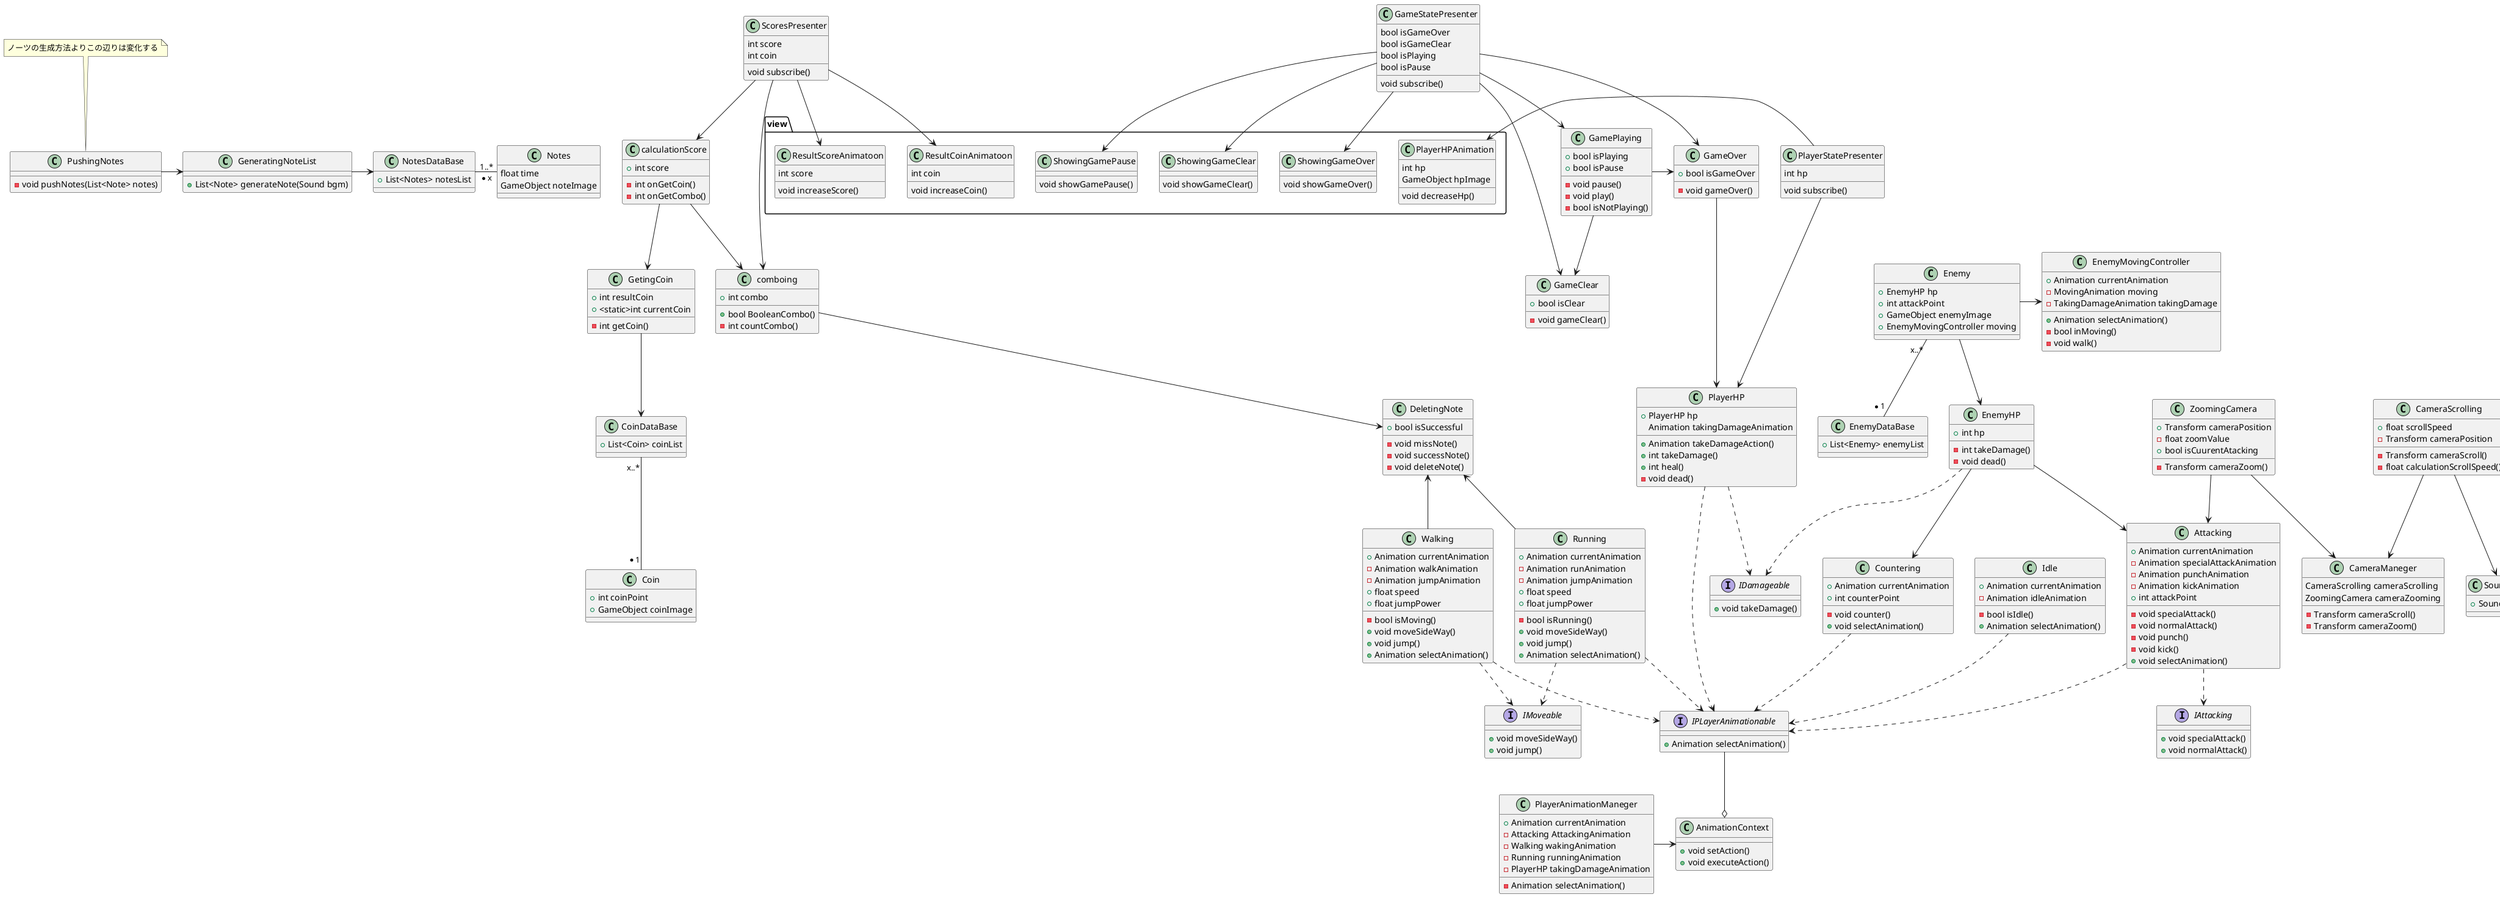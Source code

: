@startuml RhythmGameSceneArchitecture
class GeneratingNoteList{
    +List<Note> generateNote(Sound bgm)
}
class Notes{
    float time
    GameObject noteImage
}
class NotesDataBase{
    +List<Notes> notesList
}
class PushingNotes{
    -void pushNotes(List<Note> notes)
}
note top of PushingNotes
    ノーツの生成方法よりこの辺りは変化する
end note
class DeletingNote{
    +bool isSuccessful
    -void missNote()
    -void successNote()
    -void deleteNote()
}
class Walking{
    +Animation currentAnimation
    -Animation walkAnimation
    -Animation jumpAnimation
    +float speed
    +float jumpPower
    -bool isMoving()
    +void moveSideWay()
    +void jump()
    +Animation selectAnimation()
}
class Running{
    +Animation currentAnimation
    -Animation runAnimation
    -Animation jumpAnimation
    +float speed
    +float jumpPower
    -bool isRunning()
    +void moveSideWay()
    +void jump()
    +Animation selectAnimation()
}
class Idle{
    +Animation currentAnimation
    -Animation idleAnimation
    -bool isIdle()
    +Animation selectAnimation()
}
class EnemyMovingController{
    +Animation currentAnimation
    -MovingAnimation moving
    -TakingDamageAnimation takingDamage
    +Animation selectAnimation()
    -bool inMoving()
    -void walk()
}
class EnemyHP{
    +int hp
    -int takeDamage()
    -void dead()
}
class PlayerHP{
    +PlayerHP hp
    Animation takingDamageAnimation
    +Animation takeDamageAction()
    +int takeDamage()
    +int heal()
    -void dead()
}
class Attacking{
    +Animation currentAnimation
    -Animation specialAttackAnimation
    -Animation punchAnimation
    -Animation kickAnimation
    +int attackPoint
    -void specialAttack()
    -void normalAttack()
    -void punch()
    -void kick()
    +void selectAnimation()
}
class Countering{
    +Animation currentAnimation
    +int counterPoint
    -void counter()
    +void selectAnimation()
}
class AnimationContext{
    +void setAction()
    +void executeAction()
}
class PlayerAnimationManeger{
    +Animation currentAnimation
    -Attacking AttackingAnimation
    -Walking wakingAnimation
    -Running runningAnimation
    -PlayerHP takingDamageAnimation
    -Animation selectAnimation()
}
class Coin{
    +int coinPoint
    +GameObject coinImage
}
class CoinDataBase{
    +List<Coin> coinList
}
class GetingCoin{
    +int resultCoin
    +<static>int currentCoin
    -int getCoin()
}
class Skin{
    +GameObject ClothImage
}
class SkinDataBase{
    +List<Cloth> clothList 
}
class PossessionSkin{
    +<static>List<Cloth> possessionCloth
}
class Enemy{
    +EnemyHP hp
    +int attackPoint
    +GameObject enemyImage
    +EnemyMovingController moving
}
class SelectingSkin{
    +Cloth currentCloth
    +Cloth selectCloth()
}
class EnemyDataBase{
    +List<Enemy> enemyList
}
class CameraScrolling{
    +float scrollSpeed
    -Transform cameraPosition
    -Transform cameraScroll()
    -float calculationScrollSpeed()
}
class SoundingBGM{
    +Sound bgm
}
class ZoomingCamera{
    +Transform cameraPosition
    -float zoomValue
    +bool isCuurentAtacking
    -Transform cameraZoom()
}
class CameraManeger{
    CameraScrolling cameraScrolling
    ZoomingCamera cameraZooming
    -Transform cameraScroll()
    -Transform cameraZoom()
}
interface IDamageable{
    +void takeDamage()
}
interface IAttacking{
    +void specialAttack()
    +void normalAttack()
}
interface ISelectItemable{
    +void selectItem()
}
interface IMoveable{
    +void moveSideWay()
    +void jump()
}
interface IPLayerAnimationable{
    +Animation selectAnimation()
}
class calculationScore{
    +int score
    -int onGetCoin()
    -int onGetCombo()
}
class comboing{
    +int combo
    +bool BooleanCombo()
    -int countCombo()
}
class GameOver{
    +bool isGameOver
    -void gameOver()
}
class GameClear{
    +bool isClear
    -void gameClear()
}
class GamePlaying{
    +bool isPlaying
    +bool isPause
    -void pause()
    -void play()
    -bool isNotPlaying()
}
class GameStatePresenter{
    bool isGameOver
    bool isGameClear
    bool isPlaying
    bool isPause
    void subscribe()
}
class ScoresPresenter{
    int score
    int coin
    void subscribe()
}
class PlayerStatePresenter{
    int hp
    void subscribe()
}
namespace view{
class ResultScoreAnimatoon{
    int score
    void increaseScore()
}
class ResultCoinAnimatoon{
    int coin
    void increaseCoin()
}
class ShowingGameOver{
    void showGameOver()
}
class ShowingGameClear{
    void showGameClear()
}
class ShowingGamePause{
    void showGamePause()
}
class PlayerHPAnimation{
    int hp
    GameObject hpImage
    void decreaseHp()
}
}
GeneratingNoteList->NotesDataBase
NotesDataBase "1..*" - "*x" Notes
PushingNotes->GeneratingNoteList
Enemy "x..*" -- "*1" EnemyDataBase
Enemy->EnemyMovingController
Enemy-->EnemyHP
EnemyHP..>IDamageable
PlayerHP..>IDamageable
EnemyHP-->Attacking
EnemyHP-->Countering
Running..>IMoveable
Walking..>IMoveable
SelectingSkin-->PossessionSkin
PossessionSkin-->SkinDataBase
SkinDataBase"x..*" -- "*1"Skin
calculationScore-->comboing
calculationScore-->GetingCoin
comboing-->DeletingNote
DeletingNote<-- Running
DeletingNote<-- Walking
SelectingSkin..>ISelectItemable
Attacking..>IAttacking
GetingCoin-->CoinDataBase
CoinDataBase "x..*" -- "*1" Coin
GameOver-->PlayerHP
ZoomingCamera-->CameraManeger
ZoomingCamera-->Attacking
CameraScrolling-->CameraManeger
CameraScrolling-->SoundingBGM
PlayerHP..>IPLayerAnimationable
Walking..>IPLayerAnimationable
Running..>IPLayerAnimationable
Attacking..>IPLayerAnimationable
Countering..>IPLayerAnimationable
Idle..>IPLayerAnimationable
IPLayerAnimationable--o AnimationContext
PlayerAnimationManeger->AnimationContext
GamePlaying->GameOver
GamePlaying-->GameClear
GameStatePresenter-->GamePlaying
GameStatePresenter-->GameOver
GameStatePresenter-->GameClear
ScoresPresenter-->calculationScore
ScoresPresenter-->comboing
PlayerStatePresenter-->PlayerHP
GameStatePresenter-->ShowingGameClear
GameStatePresenter-->ShowingGameOver
GameStatePresenter-->ShowingGamePause
ScoresPresenter-->ResultScoreAnimatoon
ScoresPresenter-->ResultCoinAnimatoon
PlayerStatePresenter->PlayerHPAnimation
@enduml